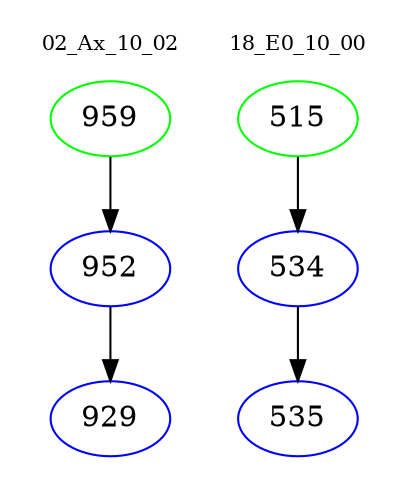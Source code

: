 digraph{
subgraph cluster_0 {
color = white
label = "02_Ax_10_02";
fontsize=10;
T0_959 [label="959", color="green"]
T0_959 -> T0_952 [color="black"]
T0_952 [label="952", color="blue"]
T0_952 -> T0_929 [color="black"]
T0_929 [label="929", color="blue"]
}
subgraph cluster_1 {
color = white
label = "18_E0_10_00";
fontsize=10;
T1_515 [label="515", color="green"]
T1_515 -> T1_534 [color="black"]
T1_534 [label="534", color="blue"]
T1_534 -> T1_535 [color="black"]
T1_535 [label="535", color="blue"]
}
}
